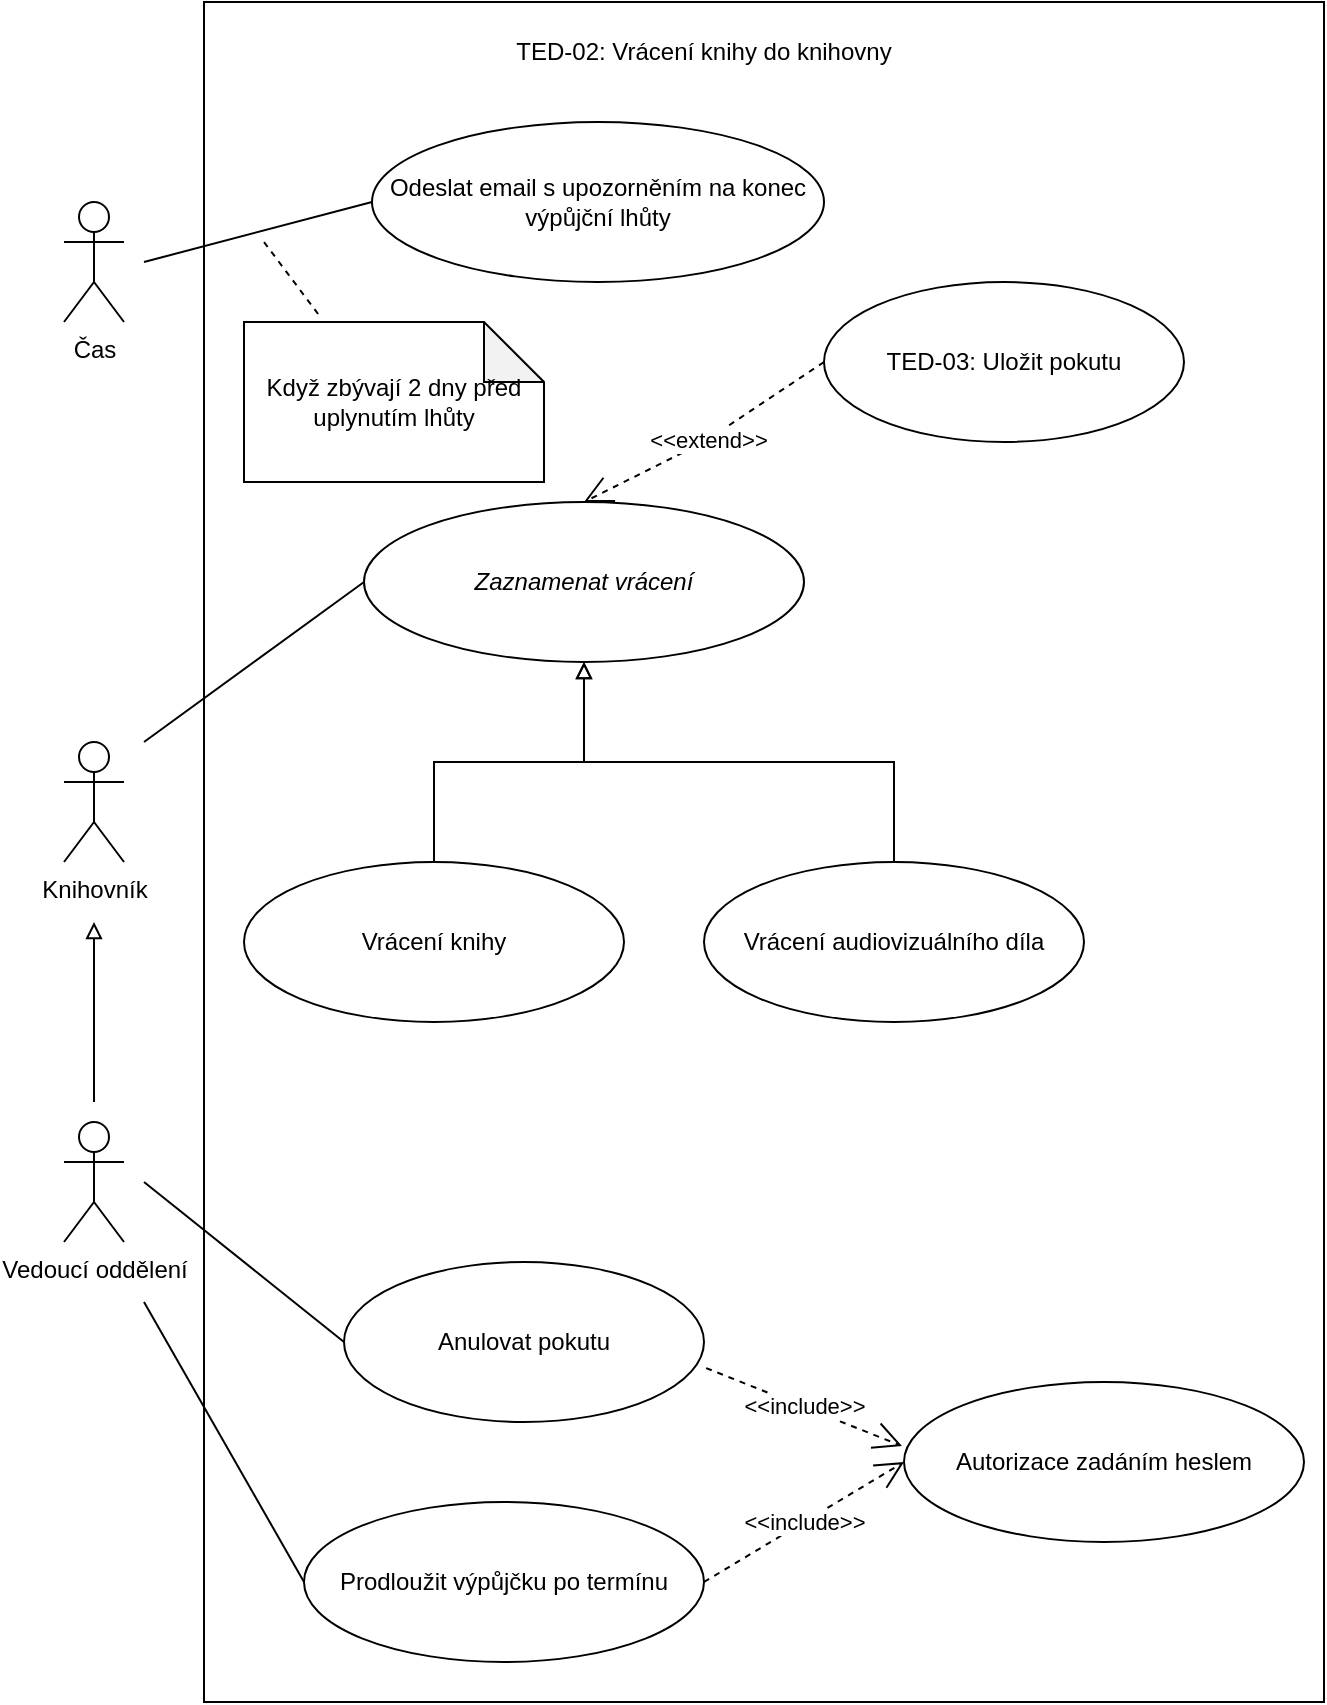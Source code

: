 <mxfile version="16.6.5" type="github">
  <diagram id="nWmL0jzfa49lPLqvH1RQ" name="Page-1">
    <mxGraphModel dx="1422" dy="794" grid="1" gridSize="10" guides="1" tooltips="1" connect="1" arrows="1" fold="1" page="1" pageScale="1" pageWidth="827" pageHeight="1169" math="0" shadow="0">
      <root>
        <mxCell id="0" />
        <mxCell id="1" parent="0" />
        <mxCell id="btV5GvSWQ1LYSmVMzDgq-1" value="Knihovník" style="shape=umlActor;verticalLabelPosition=bottom;verticalAlign=top;html=1;outlineConnect=0;" parent="1" vertex="1">
          <mxGeometry x="130" y="380" width="30" height="60" as="geometry" />
        </mxCell>
        <mxCell id="btV5GvSWQ1LYSmVMzDgq-2" value="Zaznamenat vrácení" style="ellipse;whiteSpace=wrap;html=1;fontStyle=2" parent="1" vertex="1">
          <mxGeometry x="280" y="260" width="220" height="80" as="geometry" />
        </mxCell>
        <mxCell id="btV5GvSWQ1LYSmVMzDgq-8" value="" style="edgeStyle=orthogonalEdgeStyle;rounded=0;orthogonalLoop=1;jettySize=auto;html=1;endArrow=block;endFill=0;" parent="1" source="btV5GvSWQ1LYSmVMzDgq-3" target="btV5GvSWQ1LYSmVMzDgq-2" edge="1">
          <mxGeometry relative="1" as="geometry" />
        </mxCell>
        <mxCell id="btV5GvSWQ1LYSmVMzDgq-3" value="Vrácení knihy" style="ellipse;whiteSpace=wrap;html=1;" parent="1" vertex="1">
          <mxGeometry x="220" y="440" width="190" height="80" as="geometry" />
        </mxCell>
        <mxCell id="btV5GvSWQ1LYSmVMzDgq-9" style="edgeStyle=orthogonalEdgeStyle;rounded=0;orthogonalLoop=1;jettySize=auto;html=1;exitX=0.5;exitY=0;exitDx=0;exitDy=0;entryX=0.5;entryY=1;entryDx=0;entryDy=0;endArrow=block;endFill=0;" parent="1" source="btV5GvSWQ1LYSmVMzDgq-5" target="btV5GvSWQ1LYSmVMzDgq-2" edge="1">
          <mxGeometry relative="1" as="geometry" />
        </mxCell>
        <mxCell id="btV5GvSWQ1LYSmVMzDgq-5" value="Vrácení audiovizuálního díla" style="ellipse;whiteSpace=wrap;html=1;" parent="1" vertex="1">
          <mxGeometry x="450" y="440" width="190" height="80" as="geometry" />
        </mxCell>
        <mxCell id="btV5GvSWQ1LYSmVMzDgq-7" value="" style="endArrow=none;html=1;rounded=0;entryX=0;entryY=0.5;entryDx=0;entryDy=0;" parent="1" target="btV5GvSWQ1LYSmVMzDgq-2" edge="1">
          <mxGeometry width="50" height="50" relative="1" as="geometry">
            <mxPoint x="170" y="380" as="sourcePoint" />
            <mxPoint x="440" y="380" as="targetPoint" />
          </mxGeometry>
        </mxCell>
        <mxCell id="btV5GvSWQ1LYSmVMzDgq-10" value="TED-03: Uložit pokutu" style="ellipse;whiteSpace=wrap;html=1;" parent="1" vertex="1">
          <mxGeometry x="510" y="150" width="180" height="80" as="geometry" />
        </mxCell>
        <mxCell id="btV5GvSWQ1LYSmVMzDgq-11" value="&amp;lt;&amp;lt;extend&amp;gt;&amp;gt;" style="endArrow=open;endSize=12;dashed=1;html=1;rounded=0;entryX=0.5;entryY=0;entryDx=0;entryDy=0;exitX=0;exitY=0.5;exitDx=0;exitDy=0;" parent="1" source="btV5GvSWQ1LYSmVMzDgq-10" target="btV5GvSWQ1LYSmVMzDgq-2" edge="1">
          <mxGeometry width="160" relative="1" as="geometry">
            <mxPoint x="330" y="410" as="sourcePoint" />
            <mxPoint x="490" y="410" as="targetPoint" />
            <Array as="points">
              <mxPoint x="450" y="230" />
            </Array>
          </mxGeometry>
        </mxCell>
        <mxCell id="btV5GvSWQ1LYSmVMzDgq-17" style="edgeStyle=orthogonalEdgeStyle;rounded=0;orthogonalLoop=1;jettySize=auto;html=1;endArrow=block;endFill=0;" parent="1" edge="1">
          <mxGeometry relative="1" as="geometry">
            <mxPoint x="145" y="470" as="targetPoint" />
            <mxPoint x="145" y="560" as="sourcePoint" />
            <Array as="points">
              <mxPoint x="145" y="560" />
            </Array>
          </mxGeometry>
        </mxCell>
        <mxCell id="btV5GvSWQ1LYSmVMzDgq-12" value="Vedoucí oddělení" style="shape=umlActor;verticalLabelPosition=bottom;verticalAlign=top;html=1;" parent="1" vertex="1">
          <mxGeometry x="130" y="570" width="30" height="60" as="geometry" />
        </mxCell>
        <mxCell id="btV5GvSWQ1LYSmVMzDgq-15" value="Anulovat pokutu" style="ellipse;whiteSpace=wrap;html=1;" parent="1" vertex="1">
          <mxGeometry x="270" y="640" width="180" height="80" as="geometry" />
        </mxCell>
        <mxCell id="btV5GvSWQ1LYSmVMzDgq-16" value="" style="endArrow=none;html=1;rounded=0;exitX=0;exitY=0.5;exitDx=0;exitDy=0;" parent="1" source="btV5GvSWQ1LYSmVMzDgq-15" edge="1">
          <mxGeometry width="50" height="50" relative="1" as="geometry">
            <mxPoint x="390" y="440" as="sourcePoint" />
            <mxPoint x="170" y="600" as="targetPoint" />
          </mxGeometry>
        </mxCell>
        <mxCell id="btV5GvSWQ1LYSmVMzDgq-18" value="Prodloužit výpůjčku po termínu" style="ellipse;whiteSpace=wrap;html=1;" parent="1" vertex="1">
          <mxGeometry x="250" y="760" width="200" height="80" as="geometry" />
        </mxCell>
        <mxCell id="btV5GvSWQ1LYSmVMzDgq-20" value="" style="endArrow=none;html=1;rounded=0;exitX=0;exitY=0.5;exitDx=0;exitDy=0;" parent="1" source="btV5GvSWQ1LYSmVMzDgq-18" edge="1">
          <mxGeometry width="50" height="50" relative="1" as="geometry">
            <mxPoint x="390" y="730" as="sourcePoint" />
            <mxPoint x="170" y="660" as="targetPoint" />
          </mxGeometry>
        </mxCell>
        <mxCell id="btV5GvSWQ1LYSmVMzDgq-21" value="Autorizace zadáním heslem" style="ellipse;whiteSpace=wrap;html=1;" parent="1" vertex="1">
          <mxGeometry x="550" y="700" width="200" height="80" as="geometry" />
        </mxCell>
        <mxCell id="btV5GvSWQ1LYSmVMzDgq-22" value="&amp;lt;&amp;lt;include&amp;gt;&amp;gt;" style="endArrow=open;endSize=12;dashed=1;html=1;rounded=0;exitX=1.006;exitY=0.663;exitDx=0;exitDy=0;exitPerimeter=0;entryX=-0.005;entryY=0.4;entryDx=0;entryDy=0;entryPerimeter=0;" parent="1" source="btV5GvSWQ1LYSmVMzDgq-15" target="btV5GvSWQ1LYSmVMzDgq-21" edge="1">
          <mxGeometry width="160" relative="1" as="geometry">
            <mxPoint x="534" y="720" as="sourcePoint" />
            <mxPoint x="520" y="650" as="targetPoint" />
            <Array as="points" />
          </mxGeometry>
        </mxCell>
        <mxCell id="btV5GvSWQ1LYSmVMzDgq-24" value="&amp;lt;&amp;lt;include&amp;gt;&amp;gt;" style="endArrow=open;endSize=12;dashed=1;html=1;rounded=0;exitX=1;exitY=0.5;exitDx=0;exitDy=0;entryX=0;entryY=0.5;entryDx=0;entryDy=0;" parent="1" source="btV5GvSWQ1LYSmVMzDgq-18" target="btV5GvSWQ1LYSmVMzDgq-21" edge="1">
          <mxGeometry width="160" relative="1" as="geometry">
            <mxPoint x="580" y="800" as="sourcePoint" />
            <mxPoint x="560" y="840" as="targetPoint" />
            <Array as="points" />
          </mxGeometry>
        </mxCell>
        <mxCell id="btV5GvSWQ1LYSmVMzDgq-25" value="Čas" style="shape=umlActor;verticalLabelPosition=bottom;verticalAlign=top;html=1;outlineConnect=0;" parent="1" vertex="1">
          <mxGeometry x="130" y="110" width="30" height="60" as="geometry" />
        </mxCell>
        <mxCell id="btV5GvSWQ1LYSmVMzDgq-26" value="Odeslat email s upozorněním na konec výpůjční lhůty" style="ellipse;whiteSpace=wrap;html=1;" parent="1" vertex="1">
          <mxGeometry x="284" y="70" width="226" height="80" as="geometry" />
        </mxCell>
        <mxCell id="btV5GvSWQ1LYSmVMzDgq-27" value="" style="endArrow=none;html=1;rounded=0;entryX=0;entryY=0.5;entryDx=0;entryDy=0;" parent="1" target="btV5GvSWQ1LYSmVMzDgq-26" edge="1">
          <mxGeometry width="50" height="50" relative="1" as="geometry">
            <mxPoint x="170" y="140" as="sourcePoint" />
            <mxPoint x="250" y="120" as="targetPoint" />
          </mxGeometry>
        </mxCell>
        <mxCell id="btV5GvSWQ1LYSmVMzDgq-28" value="Když zbývají 2 dny před uplynutím lhůty" style="shape=note;whiteSpace=wrap;html=1;backgroundOutline=1;darkOpacity=0.05;" parent="1" vertex="1">
          <mxGeometry x="220" y="170" width="150" height="80" as="geometry" />
        </mxCell>
        <mxCell id="btV5GvSWQ1LYSmVMzDgq-29" value="" style="endArrow=none;dashed=1;html=1;rounded=0;exitX=0.247;exitY=-0.05;exitDx=0;exitDy=0;exitPerimeter=0;" parent="1" source="btV5GvSWQ1LYSmVMzDgq-28" edge="1">
          <mxGeometry width="50" height="50" relative="1" as="geometry">
            <mxPoint x="190" y="170" as="sourcePoint" />
            <mxPoint x="230" y="130" as="targetPoint" />
          </mxGeometry>
        </mxCell>
        <mxCell id="btV5GvSWQ1LYSmVMzDgq-30" value="" style="rounded=0;whiteSpace=wrap;html=1;fillColor=none;" parent="1" vertex="1">
          <mxGeometry x="200" y="10" width="560" height="850" as="geometry" />
        </mxCell>
        <mxCell id="btV5GvSWQ1LYSmVMzDgq-31" value="TED-02: Vrácení knihy do knihovny" style="text;html=1;strokeColor=none;fillColor=none;align=center;verticalAlign=middle;whiteSpace=wrap;rounded=0;" parent="1" vertex="1">
          <mxGeometry x="350" y="20" width="200" height="30" as="geometry" />
        </mxCell>
      </root>
    </mxGraphModel>
  </diagram>
</mxfile>
